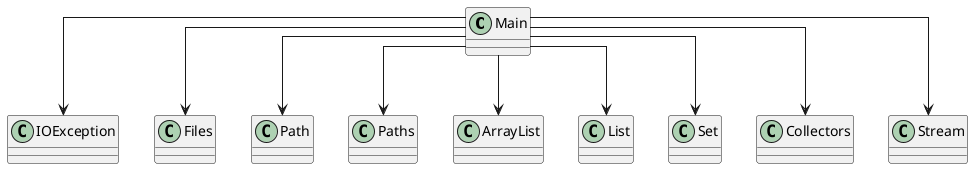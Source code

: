 @startuml
skinparam linetype ortho
class Main
Main --> IOException
Main --> Files
Main --> Path
Main --> Paths
Main --> ArrayList
Main --> List
Main --> Set
Main --> Collectors
Main --> Stream
@enduml
